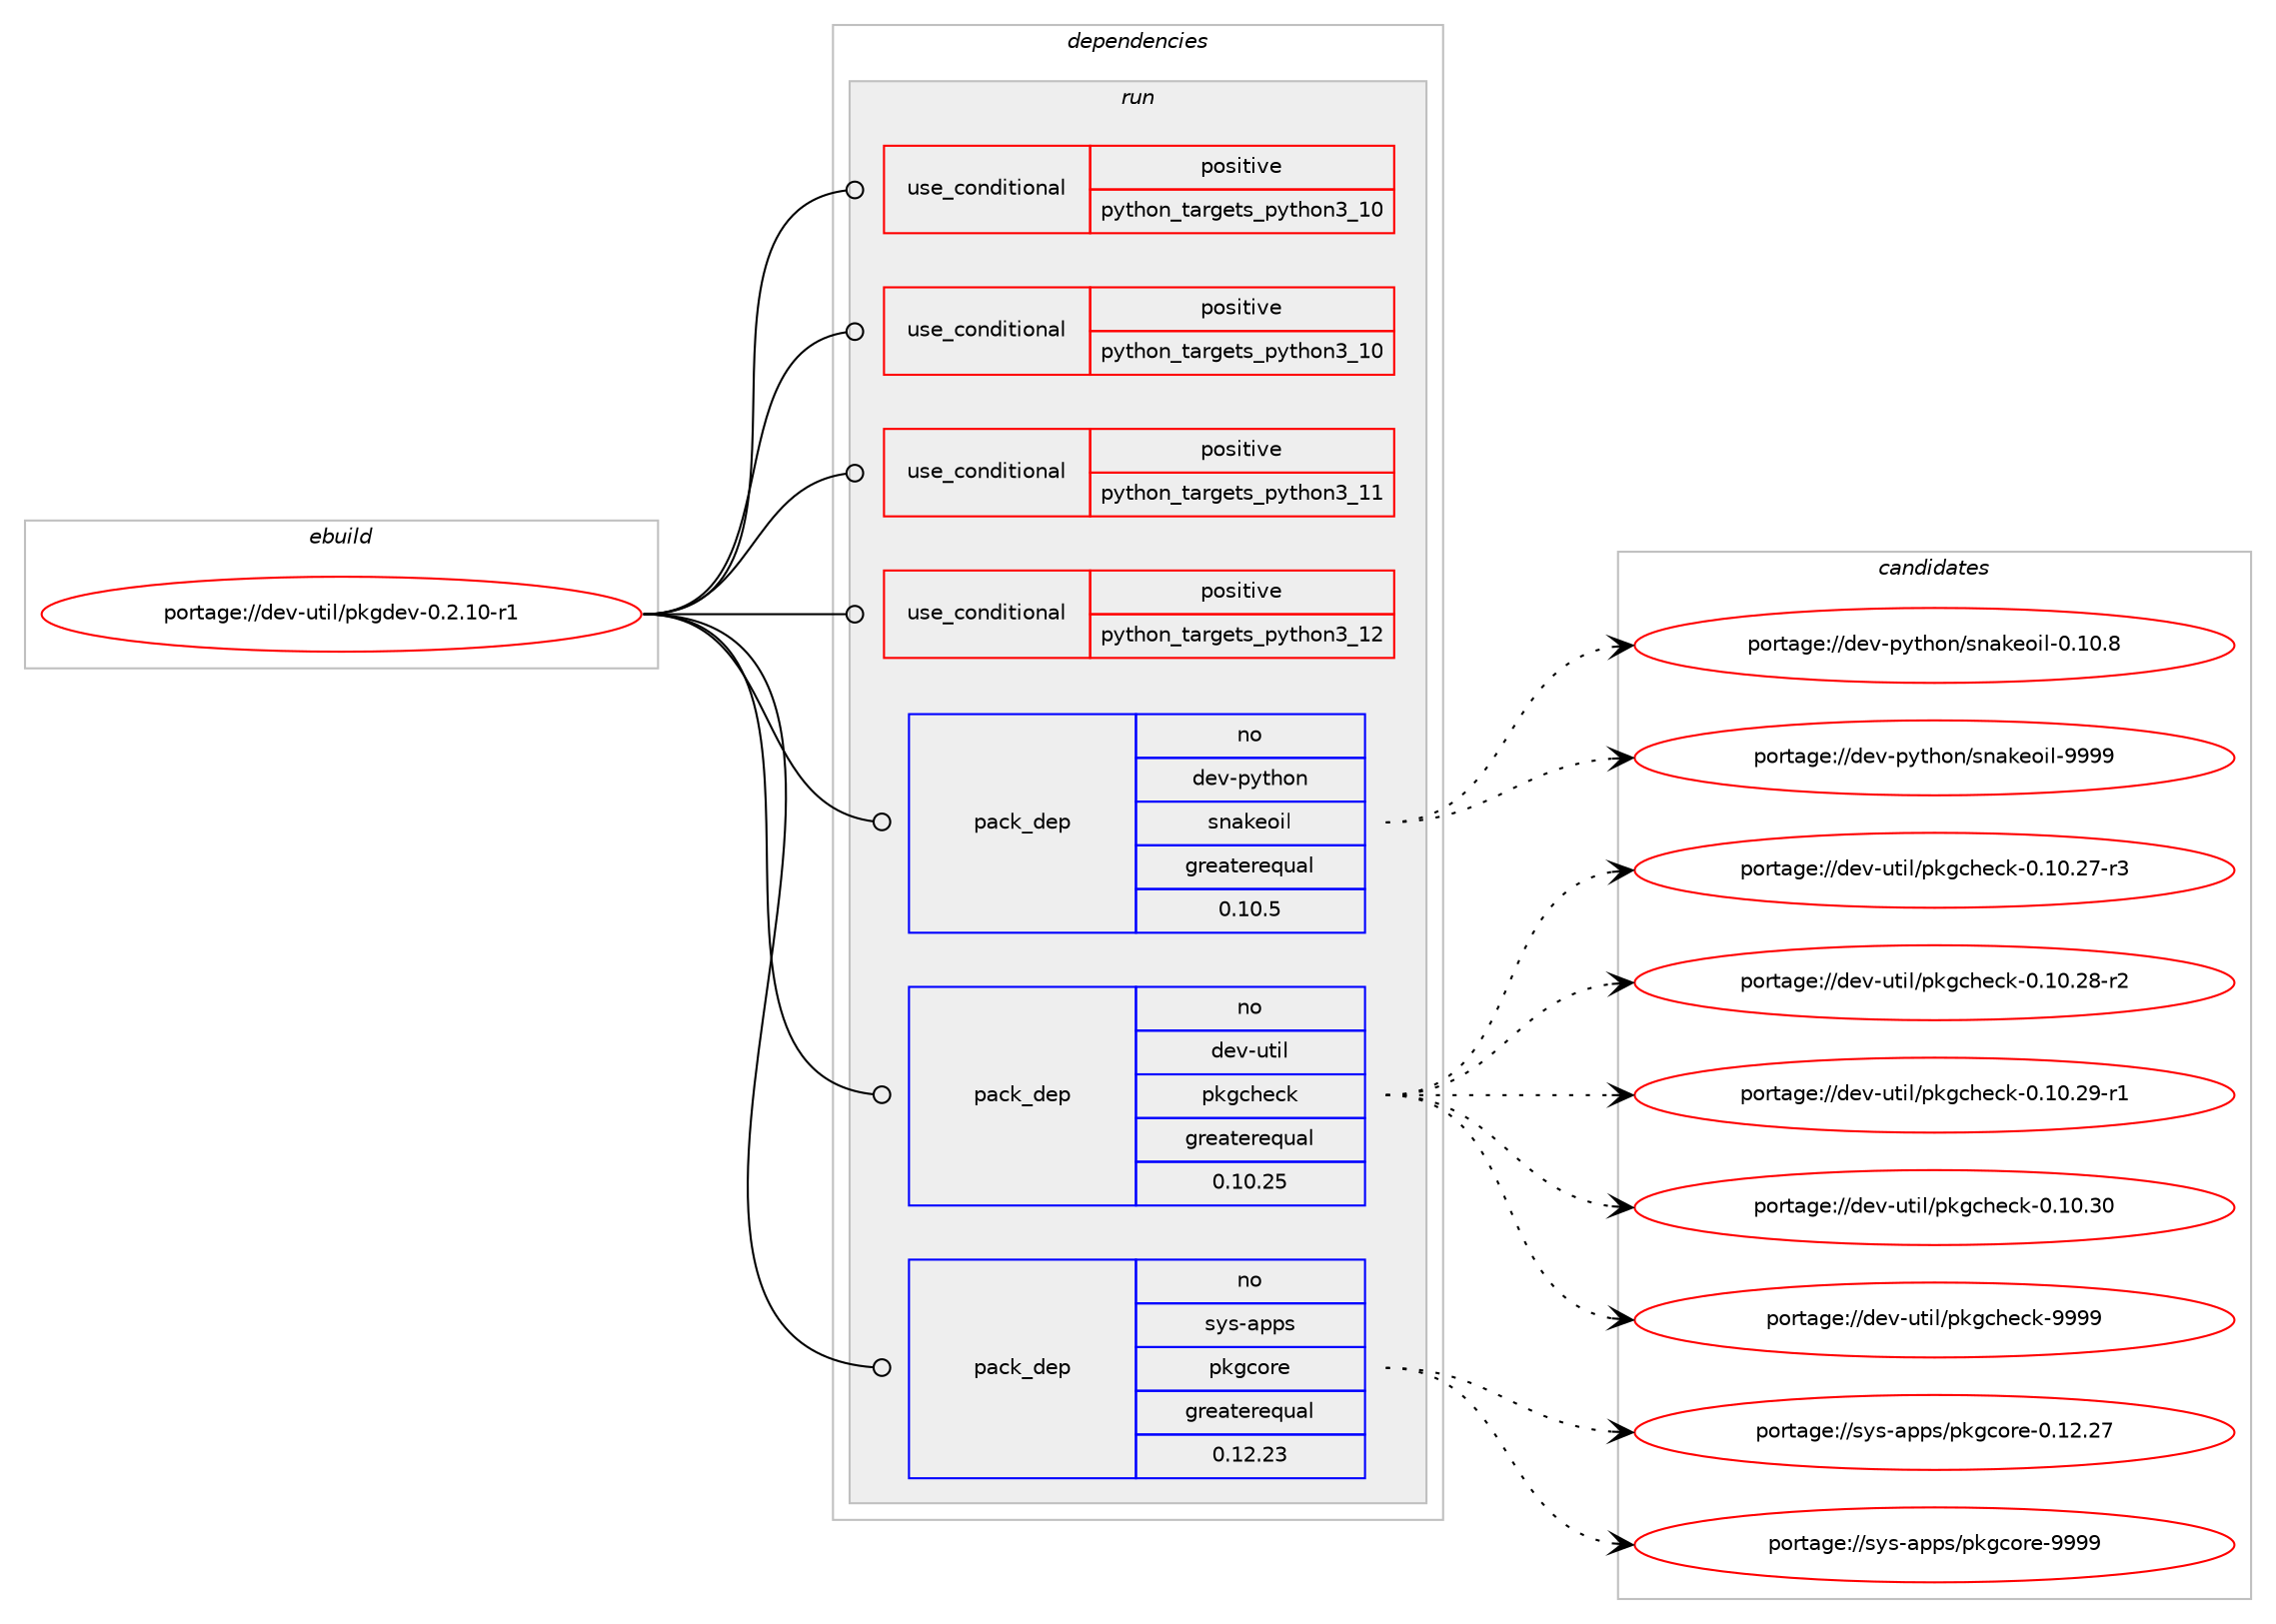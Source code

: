 digraph prolog {

# *************
# Graph options
# *************

newrank=true;
concentrate=true;
compound=true;
graph [rankdir=LR,fontname=Helvetica,fontsize=10,ranksep=1.5];#, ranksep=2.5, nodesep=0.2];
edge  [arrowhead=vee];
node  [fontname=Helvetica,fontsize=10];

# **********
# The ebuild
# **********

subgraph cluster_leftcol {
color=gray;
rank=same;
label=<<i>ebuild</i>>;
id [label="portage://dev-util/pkgdev-0.2.10-r1", color=red, width=4, href="../dev-util/pkgdev-0.2.10-r1.svg"];
}

# ****************
# The dependencies
# ****************

subgraph cluster_midcol {
color=gray;
label=<<i>dependencies</i>>;
subgraph cluster_compile {
fillcolor="#eeeeee";
style=filled;
label=<<i>compile</i>>;
}
subgraph cluster_compileandrun {
fillcolor="#eeeeee";
style=filled;
label=<<i>compile and run</i>>;
}
subgraph cluster_run {
fillcolor="#eeeeee";
style=filled;
label=<<i>run</i>>;
subgraph cond60067 {
dependency111634 [label=<<TABLE BORDER="0" CELLBORDER="1" CELLSPACING="0" CELLPADDING="4"><TR><TD ROWSPAN="3" CELLPADDING="10">use_conditional</TD></TR><TR><TD>positive</TD></TR><TR><TD>python_targets_python3_10</TD></TR></TABLE>>, shape=none, color=red];
# *** BEGIN UNKNOWN DEPENDENCY TYPE (TODO) ***
# dependency111634 -> package_dependency(portage://dev-util/pkgdev-0.2.10-r1,run,no,dev-lang,python,none,[,,],[slot(3.10)],[])
# *** END UNKNOWN DEPENDENCY TYPE (TODO) ***

}
id:e -> dependency111634:w [weight=20,style="solid",arrowhead="odot"];
subgraph cond60068 {
dependency111635 [label=<<TABLE BORDER="0" CELLBORDER="1" CELLSPACING="0" CELLPADDING="4"><TR><TD ROWSPAN="3" CELLPADDING="10">use_conditional</TD></TR><TR><TD>positive</TD></TR><TR><TD>python_targets_python3_10</TD></TR></TABLE>>, shape=none, color=red];
# *** BEGIN UNKNOWN DEPENDENCY TYPE (TODO) ***
# dependency111635 -> package_dependency(portage://dev-util/pkgdev-0.2.10-r1,run,no,dev-python,tomli,none,[,,],[],[use(optenable(python_targets_python3_10),negative)])
# *** END UNKNOWN DEPENDENCY TYPE (TODO) ***

}
id:e -> dependency111635:w [weight=20,style="solid",arrowhead="odot"];
subgraph cond60069 {
dependency111636 [label=<<TABLE BORDER="0" CELLBORDER="1" CELLSPACING="0" CELLPADDING="4"><TR><TD ROWSPAN="3" CELLPADDING="10">use_conditional</TD></TR><TR><TD>positive</TD></TR><TR><TD>python_targets_python3_11</TD></TR></TABLE>>, shape=none, color=red];
# *** BEGIN UNKNOWN DEPENDENCY TYPE (TODO) ***
# dependency111636 -> package_dependency(portage://dev-util/pkgdev-0.2.10-r1,run,no,dev-lang,python,none,[,,],[slot(3.11)],[])
# *** END UNKNOWN DEPENDENCY TYPE (TODO) ***

}
id:e -> dependency111636:w [weight=20,style="solid",arrowhead="odot"];
subgraph cond60070 {
dependency111637 [label=<<TABLE BORDER="0" CELLBORDER="1" CELLSPACING="0" CELLPADDING="4"><TR><TD ROWSPAN="3" CELLPADDING="10">use_conditional</TD></TR><TR><TD>positive</TD></TR><TR><TD>python_targets_python3_12</TD></TR></TABLE>>, shape=none, color=red];
# *** BEGIN UNKNOWN DEPENDENCY TYPE (TODO) ***
# dependency111637 -> package_dependency(portage://dev-util/pkgdev-0.2.10-r1,run,no,dev-lang,python,none,[,,],[slot(3.12)],[])
# *** END UNKNOWN DEPENDENCY TYPE (TODO) ***

}
id:e -> dependency111637:w [weight=20,style="solid",arrowhead="odot"];
subgraph pack50146 {
dependency111638 [label=<<TABLE BORDER="0" CELLBORDER="1" CELLSPACING="0" CELLPADDING="4" WIDTH="220"><TR><TD ROWSPAN="6" CELLPADDING="30">pack_dep</TD></TR><TR><TD WIDTH="110">no</TD></TR><TR><TD>dev-python</TD></TR><TR><TD>snakeoil</TD></TR><TR><TD>greaterequal</TD></TR><TR><TD>0.10.5</TD></TR></TABLE>>, shape=none, color=blue];
}
id:e -> dependency111638:w [weight=20,style="solid",arrowhead="odot"];
subgraph pack50147 {
dependency111639 [label=<<TABLE BORDER="0" CELLBORDER="1" CELLSPACING="0" CELLPADDING="4" WIDTH="220"><TR><TD ROWSPAN="6" CELLPADDING="30">pack_dep</TD></TR><TR><TD WIDTH="110">no</TD></TR><TR><TD>dev-util</TD></TR><TR><TD>pkgcheck</TD></TR><TR><TD>greaterequal</TD></TR><TR><TD>0.10.25</TD></TR></TABLE>>, shape=none, color=blue];
}
id:e -> dependency111639:w [weight=20,style="solid",arrowhead="odot"];
# *** BEGIN UNKNOWN DEPENDENCY TYPE (TODO) ***
# id -> package_dependency(portage://dev-util/pkgdev-0.2.10-r1,run,no,dev-vcs,git,none,[,,],[],[])
# *** END UNKNOWN DEPENDENCY TYPE (TODO) ***

subgraph pack50148 {
dependency111640 [label=<<TABLE BORDER="0" CELLBORDER="1" CELLSPACING="0" CELLPADDING="4" WIDTH="220"><TR><TD ROWSPAN="6" CELLPADDING="30">pack_dep</TD></TR><TR><TD WIDTH="110">no</TD></TR><TR><TD>sys-apps</TD></TR><TR><TD>pkgcore</TD></TR><TR><TD>greaterequal</TD></TR><TR><TD>0.12.23</TD></TR></TABLE>>, shape=none, color=blue];
}
id:e -> dependency111640:w [weight=20,style="solid",arrowhead="odot"];
}
}

# **************
# The candidates
# **************

subgraph cluster_choices {
rank=same;
color=gray;
label=<<i>candidates</i>>;

subgraph choice50146 {
color=black;
nodesep=1;
choice10010111845112121116104111110471151109710710111110510845484649484656 [label="portage://dev-python/snakeoil-0.10.8", color=red, width=4,href="../dev-python/snakeoil-0.10.8.svg"];
choice1001011184511212111610411111047115110971071011111051084557575757 [label="portage://dev-python/snakeoil-9999", color=red, width=4,href="../dev-python/snakeoil-9999.svg"];
dependency111638:e -> choice10010111845112121116104111110471151109710710111110510845484649484656:w [style=dotted,weight="100"];
dependency111638:e -> choice1001011184511212111610411111047115110971071011111051084557575757:w [style=dotted,weight="100"];
}
subgraph choice50147 {
color=black;
nodesep=1;
choice1001011184511711610510847112107103991041019910745484649484650554511451 [label="portage://dev-util/pkgcheck-0.10.27-r3", color=red, width=4,href="../dev-util/pkgcheck-0.10.27-r3.svg"];
choice1001011184511711610510847112107103991041019910745484649484650564511450 [label="portage://dev-util/pkgcheck-0.10.28-r2", color=red, width=4,href="../dev-util/pkgcheck-0.10.28-r2.svg"];
choice1001011184511711610510847112107103991041019910745484649484650574511449 [label="portage://dev-util/pkgcheck-0.10.29-r1", color=red, width=4,href="../dev-util/pkgcheck-0.10.29-r1.svg"];
choice100101118451171161051084711210710399104101991074548464948465148 [label="portage://dev-util/pkgcheck-0.10.30", color=red, width=4,href="../dev-util/pkgcheck-0.10.30.svg"];
choice100101118451171161051084711210710399104101991074557575757 [label="portage://dev-util/pkgcheck-9999", color=red, width=4,href="../dev-util/pkgcheck-9999.svg"];
dependency111639:e -> choice1001011184511711610510847112107103991041019910745484649484650554511451:w [style=dotted,weight="100"];
dependency111639:e -> choice1001011184511711610510847112107103991041019910745484649484650564511450:w [style=dotted,weight="100"];
dependency111639:e -> choice1001011184511711610510847112107103991041019910745484649484650574511449:w [style=dotted,weight="100"];
dependency111639:e -> choice100101118451171161051084711210710399104101991074548464948465148:w [style=dotted,weight="100"];
dependency111639:e -> choice100101118451171161051084711210710399104101991074557575757:w [style=dotted,weight="100"];
}
subgraph choice50148 {
color=black;
nodesep=1;
choice115121115459711211211547112107103991111141014548464950465055 [label="portage://sys-apps/pkgcore-0.12.27", color=red, width=4,href="../sys-apps/pkgcore-0.12.27.svg"];
choice115121115459711211211547112107103991111141014557575757 [label="portage://sys-apps/pkgcore-9999", color=red, width=4,href="../sys-apps/pkgcore-9999.svg"];
dependency111640:e -> choice115121115459711211211547112107103991111141014548464950465055:w [style=dotted,weight="100"];
dependency111640:e -> choice115121115459711211211547112107103991111141014557575757:w [style=dotted,weight="100"];
}
}

}
